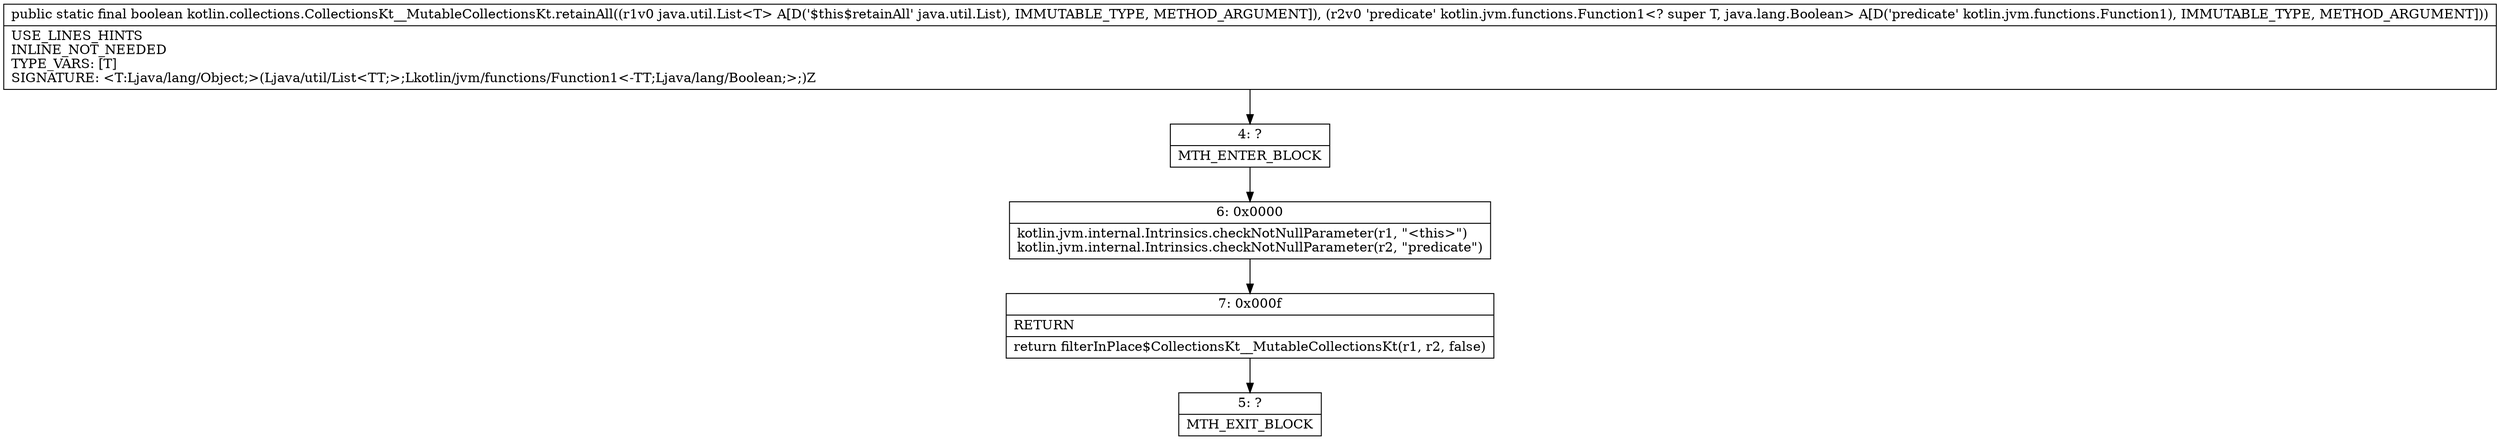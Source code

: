 digraph "CFG forkotlin.collections.CollectionsKt__MutableCollectionsKt.retainAll(Ljava\/util\/List;Lkotlin\/jvm\/functions\/Function1;)Z" {
Node_4 [shape=record,label="{4\:\ ?|MTH_ENTER_BLOCK\l}"];
Node_6 [shape=record,label="{6\:\ 0x0000|kotlin.jvm.internal.Intrinsics.checkNotNullParameter(r1, \"\<this\>\")\lkotlin.jvm.internal.Intrinsics.checkNotNullParameter(r2, \"predicate\")\l}"];
Node_7 [shape=record,label="{7\:\ 0x000f|RETURN\l|return filterInPlace$CollectionsKt__MutableCollectionsKt(r1, r2, false)\l}"];
Node_5 [shape=record,label="{5\:\ ?|MTH_EXIT_BLOCK\l}"];
MethodNode[shape=record,label="{public static final boolean kotlin.collections.CollectionsKt__MutableCollectionsKt.retainAll((r1v0 java.util.List\<T\> A[D('$this$retainAll' java.util.List), IMMUTABLE_TYPE, METHOD_ARGUMENT]), (r2v0 'predicate' kotlin.jvm.functions.Function1\<? super T, java.lang.Boolean\> A[D('predicate' kotlin.jvm.functions.Function1), IMMUTABLE_TYPE, METHOD_ARGUMENT]))  | USE_LINES_HINTS\lINLINE_NOT_NEEDED\lTYPE_VARS: [T]\lSIGNATURE: \<T:Ljava\/lang\/Object;\>(Ljava\/util\/List\<TT;\>;Lkotlin\/jvm\/functions\/Function1\<\-TT;Ljava\/lang\/Boolean;\>;)Z\l}"];
MethodNode -> Node_4;Node_4 -> Node_6;
Node_6 -> Node_7;
Node_7 -> Node_5;
}

